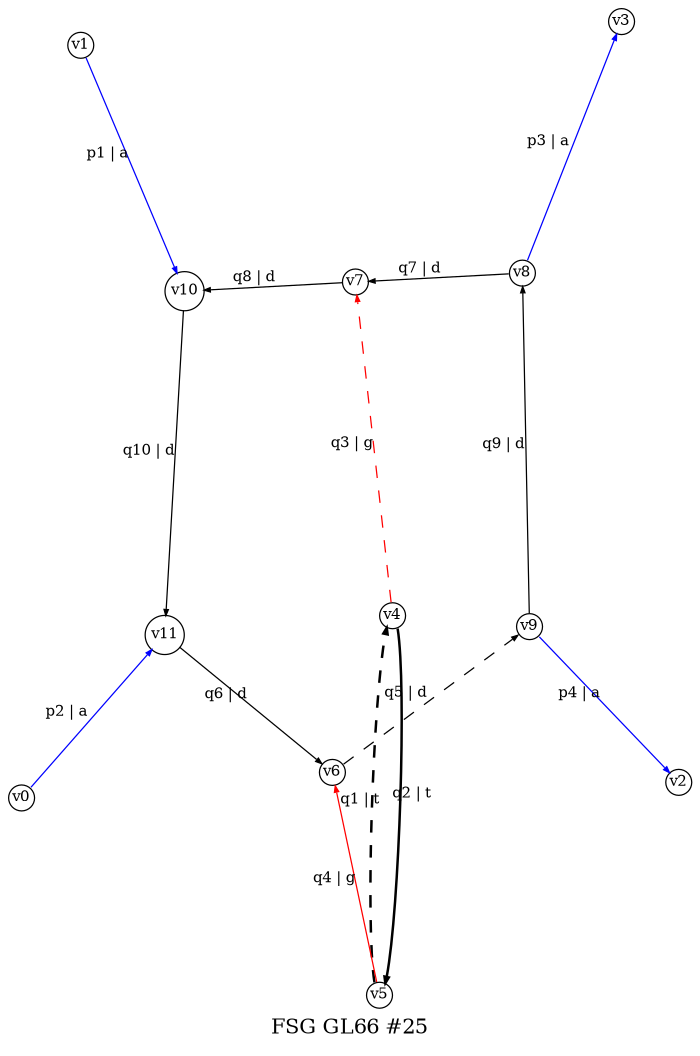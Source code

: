 digraph dot_25_0_GL66 {
label="FSG GL66 #25";
noverlap="scale"; layout="neato";
graph [ fontsize=10,ratio=1.5 ];
node [ fontsize=7,shape=circle,margin=0,height=0.01,penwidth=0.6 ];
edge [ fontsize=7,arrowsize=0.3,penwidth=0.6 ];
"v1" -> "v10" [label="p1 | a",color="blue",penwidth="0.6",style="solid"];
"v0" -> "v11" [label="p2 | a",color="blue",penwidth="0.6",style="solid"];
"v8" -> "v3" [label="p3 | a",color="blue",penwidth="0.6",style="solid"];
"v9" -> "v2" [label="p4 | a",color="blue",penwidth="0.6",style="solid"];
"v5" -> "v4" [label="q1 | t",color="black",penwidth="1.2",style="dashed"];
"v4" -> "v5" [label="q2 | t",color="black",penwidth="1.2",style="solid"];
"v4" -> "v7" [label="q3 | g",color="red",penwidth="0.6",style="dashed"];
"v5" -> "v6" [label="q4 | g",color="red",penwidth="0.6",style="solid"];
"v6" -> "v9" [label="q5 | d",color="black",penwidth="0.6",style="dashed"];
"v11" -> "v6" [label="q6 | d",color="black",penwidth="0.6",style="solid"];
"v8" -> "v7" [label="q7 | d",color="black",penwidth="0.6",style="solid"];
"v7" -> "v10" [label="q8 | d",color="black",penwidth="0.6",style="solid"];
"v9" -> "v8" [label="q9 | d",color="black",penwidth="0.6",style="solid"];
"v10" -> "v11" [label="q10 | d",color="black",penwidth="0.6",style="solid"];
}